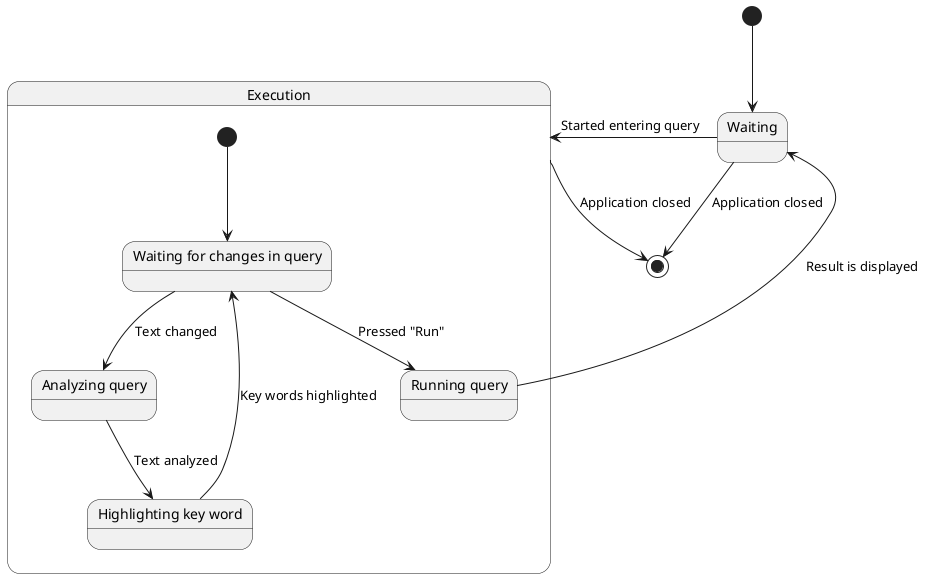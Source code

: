 @startuml State Diagram
state Waiting{

}
[*] --> Waiting
state Execution {
    state "Waiting for changes in query" as WaitingChanges
    state "Highlighting key word" as Highlighting
    state "Analyzing query" as Analyzing
    state "Running query" as Running
    [*] --> WaitingChanges
    WaitingChanges --> Analyzing: Text changed
    Analyzing --> Highlighting: Text analyzed
    Highlighting --> WaitingChanges: Key words highlighted
    WaitingChanges --> Running: Pressed "Run"
    Running --> Waiting: Result is displayed
}
Waiting --> Execution: Started entering query
Execution --> [*]: Application closed
Waiting --> [*]: Application closed
@enduml